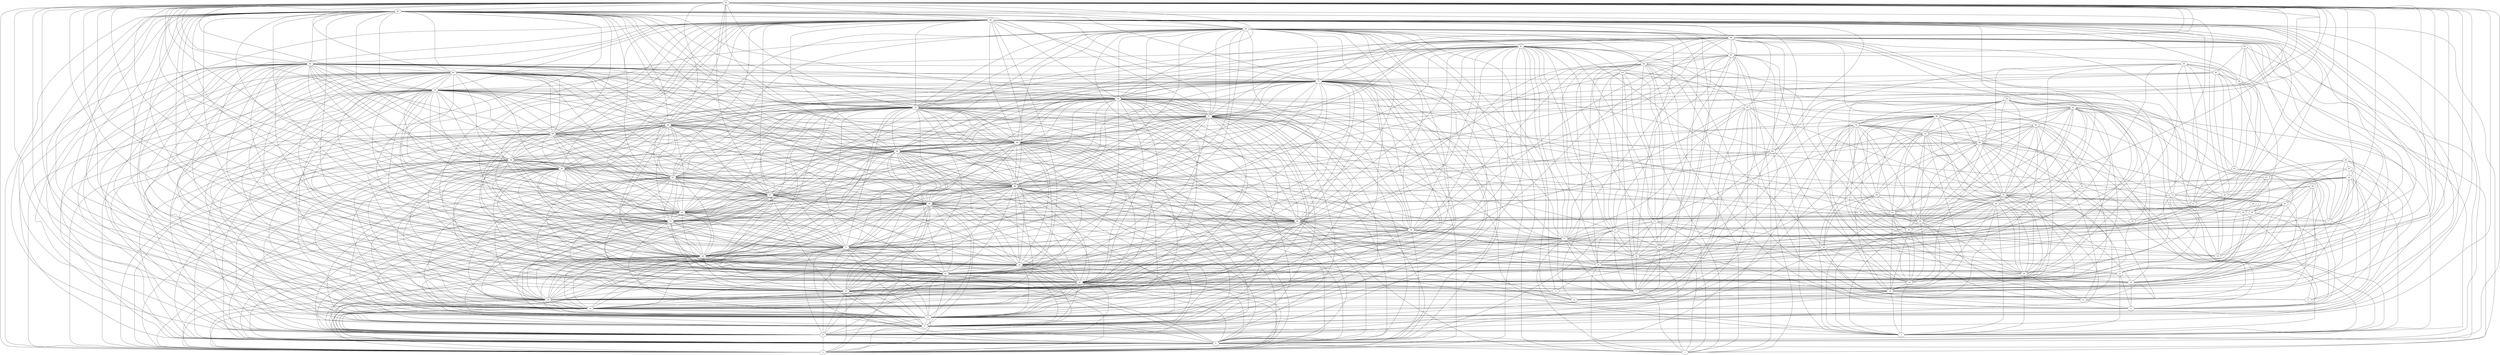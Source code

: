 digraph "sensornet-topology" {
label = "";
rankdir="BT";"0"->"5" [arrowhead = "both"] 
"0"->"6" [arrowhead = "both"] 
"0"->"8" [arrowhead = "both"] 
"0"->"9" [arrowhead = "both"] 
"0"->"10" [arrowhead = "both"] 
"0"->"19" [arrowhead = "both"] 
"0"->"20" [arrowhead = "both"] 
"0"->"21" [arrowhead = "both"] 
"0"->"22" [arrowhead = "both"] 
"0"->"24" [arrowhead = "both"] 
"0"->"26" [arrowhead = "both"] 
"0"->"27" [arrowhead = "both"] 
"0"->"46" [arrowhead = "both"] 
"0"->"47" [arrowhead = "both"] 
"0"->"48" [arrowhead = "both"] 
"0"->"55" [arrowhead = "both"] 
"0"->"56" [arrowhead = "both"] 
"0"->"58" [arrowhead = "both"] 
"0"->"59" [arrowhead = "both"] 
"0"->"60" [arrowhead = "both"] 
"0"->"69" [arrowhead = "both"] 
"0"->"70" [arrowhead = "both"] 
"0"->"71" [arrowhead = "both"] 
"0"->"72" [arrowhead = "both"] 
"0"->"74" [arrowhead = "both"] 
"0"->"76" [arrowhead = "both"] 
"0"->"77" [arrowhead = "both"] 
"0"->"93" [arrowhead = "both"] 
"0"->"96" [arrowhead = "both"] 
"0"->"97" [arrowhead = "both"] 
"0"->"98" [arrowhead = "both"] 
"1"->"5" [arrowhead = "both"] 
"1"->"7" [arrowhead = "both"] 
"1"->"33" [arrowhead = "both"] 
"1"->"34" [arrowhead = "both"] 
"1"->"35" [arrowhead = "both"] 
"1"->"37" [arrowhead = "both"] 
"1"->"57" [arrowhead = "both"] 
"1"->"64" [arrowhead = "both"] 
"1"->"72" [arrowhead = "both"] 
"1"->"83" [arrowhead = "both"] 
"1"->"84" [arrowhead = "both"] 
"1"->"85" [arrowhead = "both"] 
"1"->"87" [arrowhead = "both"] 
"1"->"94" [arrowhead = "both"] 
"2"->"15" [arrowhead = "both"] 
"2"->"21" [arrowhead = "both"] 
"2"->"33" [arrowhead = "both"] 
"2"->"56" [arrowhead = "both"] 
"2"->"62" [arrowhead = "both"] 
"2"->"65" [arrowhead = "both"] 
"2"->"87" [arrowhead = "both"] 
"2"->"95" [arrowhead = "both"] 
"3"->"8" [arrowhead = "both"] 
"3"->"12" [arrowhead = "both"] 
"3"->"16" [arrowhead = "both"] 
"3"->"25" [arrowhead = "both"] 
"3"->"28" [arrowhead = "both"] 
"3"->"30" [arrowhead = "both"] 
"3"->"36" [arrowhead = "both"] 
"3"->"41" [arrowhead = "both"] 
"3"->"42" [arrowhead = "both"] 
"3"->"46" [arrowhead = "both"] 
"3"->"62" [arrowhead = "both"] 
"3"->"66" [arrowhead = "both"] 
"3"->"74" [arrowhead = "both"] 
"3"->"75" [arrowhead = "both"] 
"3"->"78" [arrowhead = "both"] 
"3"->"80" [arrowhead = "both"] 
"3"->"86" [arrowhead = "both"] 
"3"->"91" [arrowhead = "both"] 
"3"->"92" [arrowhead = "both"] 
"4"->"17" [arrowhead = "both"] 
"4"->"20" [arrowhead = "both"] 
"4"->"24" [arrowhead = "both"] 
"4"->"67" [arrowhead = "both"] 
"4"->"84" [arrowhead = "both"] 
"4"->"99" [arrowhead = "both"] 
"5"->"6" [arrowhead = "both"] 
"5"->"8" [arrowhead = "both"] 
"5"->"9" [arrowhead = "both"] 
"5"->"10" [arrowhead = "both"] 
"5"->"19" [arrowhead = "both"] 
"5"->"20" [arrowhead = "both"] 
"5"->"21" [arrowhead = "both"] 
"5"->"22" [arrowhead = "both"] 
"5"->"24" [arrowhead = "both"] 
"5"->"26" [arrowhead = "both"] 
"5"->"27" [arrowhead = "both"] 
"5"->"32" [arrowhead = "both"] 
"5"->"38" [arrowhead = "both"] 
"5"->"40" [arrowhead = "both"] 
"5"->"45" [arrowhead = "both"] 
"5"->"46" [arrowhead = "both"] 
"5"->"47" [arrowhead = "both"] 
"5"->"48" [arrowhead = "both"] 
"5"->"51" [arrowhead = "both"] 
"5"->"56" [arrowhead = "both"] 
"5"->"58" [arrowhead = "both"] 
"5"->"59" [arrowhead = "both"] 
"5"->"60" [arrowhead = "both"] 
"5"->"69" [arrowhead = "both"] 
"5"->"70" [arrowhead = "both"] 
"5"->"71" [arrowhead = "both"] 
"5"->"72" [arrowhead = "both"] 
"5"->"74" [arrowhead = "both"] 
"5"->"76" [arrowhead = "both"] 
"5"->"77" [arrowhead = "both"] 
"5"->"78" [arrowhead = "both"] 
"5"->"79" [arrowhead = "both"] 
"5"->"82" [arrowhead = "both"] 
"5"->"88" [arrowhead = "both"] 
"5"->"90" [arrowhead = "both"] 
"5"->"95" [arrowhead = "both"] 
"5"->"96" [arrowhead = "both"] 
"5"->"97" [arrowhead = "both"] 
"5"->"98" [arrowhead = "both"] 
"6"->"8" [arrowhead = "both"] 
"6"->"9" [arrowhead = "both"] 
"6"->"10" [arrowhead = "both"] 
"6"->"19" [arrowhead = "both"] 
"6"->"20" [arrowhead = "both"] 
"6"->"21" [arrowhead = "both"] 
"6"->"22" [arrowhead = "both"] 
"6"->"24" [arrowhead = "both"] 
"6"->"26" [arrowhead = "both"] 
"6"->"27" [arrowhead = "both"] 
"6"->"29" [arrowhead = "both"] 
"6"->"32" [arrowhead = "both"] 
"6"->"45" [arrowhead = "both"] 
"6"->"46" [arrowhead = "both"] 
"6"->"47" [arrowhead = "both"] 
"6"->"48" [arrowhead = "both"] 
"6"->"53" [arrowhead = "both"] 
"6"->"55" [arrowhead = "both"] 
"6"->"58" [arrowhead = "both"] 
"6"->"59" [arrowhead = "both"] 
"6"->"60" [arrowhead = "both"] 
"6"->"69" [arrowhead = "both"] 
"6"->"70" [arrowhead = "both"] 
"6"->"71" [arrowhead = "both"] 
"6"->"72" [arrowhead = "both"] 
"6"->"74" [arrowhead = "both"] 
"6"->"75" [arrowhead = "both"] 
"6"->"76" [arrowhead = "both"] 
"6"->"77" [arrowhead = "both"] 
"6"->"82" [arrowhead = "both"] 
"6"->"95" [arrowhead = "both"] 
"6"->"96" [arrowhead = "both"] 
"6"->"97" [arrowhead = "both"] 
"6"->"98" [arrowhead = "both"] 
"7"->"12" [arrowhead = "both"] 
"7"->"21" [arrowhead = "both"] 
"7"->"25" [arrowhead = "both"] 
"7"->"27" [arrowhead = "both"] 
"7"->"33" [arrowhead = "both"] 
"7"->"34" [arrowhead = "both"] 
"7"->"35" [arrowhead = "both"] 
"7"->"37" [arrowhead = "both"] 
"7"->"51" [arrowhead = "both"] 
"7"->"62" [arrowhead = "both"] 
"7"->"83" [arrowhead = "both"] 
"7"->"84" [arrowhead = "both"] 
"7"->"85" [arrowhead = "both"] 
"7"->"87" [arrowhead = "both"] 
"8"->"9" [arrowhead = "both"] 
"8"->"10" [arrowhead = "both"] 
"8"->"19" [arrowhead = "both"] 
"8"->"20" [arrowhead = "both"] 
"8"->"21" [arrowhead = "both"] 
"8"->"22" [arrowhead = "both"] 
"8"->"24" [arrowhead = "both"] 
"8"->"26" [arrowhead = "both"] 
"8"->"27" [arrowhead = "both"] 
"8"->"32" [arrowhead = "both"] 
"8"->"42" [arrowhead = "both"] 
"8"->"45" [arrowhead = "both"] 
"8"->"46" [arrowhead = "both"] 
"8"->"47" [arrowhead = "both"] 
"8"->"48" [arrowhead = "both"] 
"8"->"55" [arrowhead = "both"] 
"8"->"56" [arrowhead = "both"] 
"8"->"59" [arrowhead = "both"] 
"8"->"60" [arrowhead = "both"] 
"8"->"69" [arrowhead = "both"] 
"8"->"70" [arrowhead = "both"] 
"8"->"71" [arrowhead = "both"] 
"8"->"72" [arrowhead = "both"] 
"8"->"74" [arrowhead = "both"] 
"8"->"76" [arrowhead = "both"] 
"8"->"77" [arrowhead = "both"] 
"8"->"79" [arrowhead = "both"] 
"8"->"82" [arrowhead = "both"] 
"8"->"95" [arrowhead = "both"] 
"8"->"96" [arrowhead = "both"] 
"8"->"97" [arrowhead = "both"] 
"8"->"98" [arrowhead = "both"] 
"9"->"10" [arrowhead = "both"] 
"9"->"16" [arrowhead = "both"] 
"9"->"19" [arrowhead = "both"] 
"9"->"20" [arrowhead = "both"] 
"9"->"21" [arrowhead = "both"] 
"9"->"22" [arrowhead = "both"] 
"9"->"24" [arrowhead = "both"] 
"9"->"26" [arrowhead = "both"] 
"9"->"27" [arrowhead = "both"] 
"9"->"32" [arrowhead = "both"] 
"9"->"37" [arrowhead = "both"] 
"9"->"38" [arrowhead = "both"] 
"9"->"40" [arrowhead = "both"] 
"9"->"45" [arrowhead = "both"] 
"9"->"46" [arrowhead = "both"] 
"9"->"47" [arrowhead = "both"] 
"9"->"48" [arrowhead = "both"] 
"9"->"55" [arrowhead = "both"] 
"9"->"56" [arrowhead = "both"] 
"9"->"58" [arrowhead = "both"] 
"9"->"60" [arrowhead = "both"] 
"9"->"69" [arrowhead = "both"] 
"9"->"70" [arrowhead = "both"] 
"9"->"71" [arrowhead = "both"] 
"9"->"72" [arrowhead = "both"] 
"9"->"74" [arrowhead = "both"] 
"9"->"76" [arrowhead = "both"] 
"9"->"77" [arrowhead = "both"] 
"9"->"82" [arrowhead = "both"] 
"9"->"87" [arrowhead = "both"] 
"9"->"88" [arrowhead = "both"] 
"9"->"90" [arrowhead = "both"] 
"9"->"95" [arrowhead = "both"] 
"9"->"96" [arrowhead = "both"] 
"9"->"97" [arrowhead = "both"] 
"9"->"98" [arrowhead = "both"] 
"10"->"19" [arrowhead = "both"] 
"10"->"20" [arrowhead = "both"] 
"10"->"21" [arrowhead = "both"] 
"10"->"22" [arrowhead = "both"] 
"10"->"24" [arrowhead = "both"] 
"10"->"26" [arrowhead = "both"] 
"10"->"27" [arrowhead = "both"] 
"10"->"32" [arrowhead = "both"] 
"10"->"38" [arrowhead = "both"] 
"10"->"40" [arrowhead = "both"] 
"10"->"45" [arrowhead = "both"] 
"10"->"46" [arrowhead = "both"] 
"10"->"47" [arrowhead = "both"] 
"10"->"48" [arrowhead = "both"] 
"10"->"51" [arrowhead = "both"] 
"10"->"55" [arrowhead = "both"] 
"10"->"56" [arrowhead = "both"] 
"10"->"58" [arrowhead = "both"] 
"10"->"59" [arrowhead = "both"] 
"10"->"69" [arrowhead = "both"] 
"10"->"70" [arrowhead = "both"] 
"10"->"71" [arrowhead = "both"] 
"10"->"72" [arrowhead = "both"] 
"10"->"74" [arrowhead = "both"] 
"10"->"76" [arrowhead = "both"] 
"10"->"77" [arrowhead = "both"] 
"10"->"82" [arrowhead = "both"] 
"10"->"88" [arrowhead = "both"] 
"10"->"90" [arrowhead = "both"] 
"10"->"95" [arrowhead = "both"] 
"10"->"96" [arrowhead = "both"] 
"10"->"97" [arrowhead = "both"] 
"10"->"98" [arrowhead = "both"] 
"11"->"12" [arrowhead = "both"] 
"11"->"13" [arrowhead = "both"] 
"11"->"23" [arrowhead = "both"] 
"11"->"29" [arrowhead = "both"] 
"11"->"39" [arrowhead = "both"] 
"11"->"49" [arrowhead = "both"] 
"11"->"55" [arrowhead = "both"] 
"11"->"62" [arrowhead = "both"] 
"11"->"73" [arrowhead = "both"] 
"11"->"79" [arrowhead = "both"] 
"11"->"84" [arrowhead = "both"] 
"11"->"89" [arrowhead = "both"] 
"11"->"99" [arrowhead = "both"] 
"12"->"17" [arrowhead = "both"] 
"12"->"24" [arrowhead = "both"] 
"12"->"48" [arrowhead = "both"] 
"12"->"53" [arrowhead = "both"] 
"12"->"56" [arrowhead = "both"] 
"12"->"57" [arrowhead = "both"] 
"12"->"61" [arrowhead = "both"] 
"12"->"67" [arrowhead = "both"] 
"12"->"98" [arrowhead = "both"] 
"13"->"16" [arrowhead = "both"] 
"13"->"28" [arrowhead = "both"] 
"13"->"30" [arrowhead = "both"] 
"13"->"35" [arrowhead = "both"] 
"13"->"36" [arrowhead = "both"] 
"13"->"61" [arrowhead = "both"] 
"13"->"66" [arrowhead = "both"] 
"13"->"80" [arrowhead = "both"] 
"13"->"86" [arrowhead = "both"] 
"14"->"16" [arrowhead = "both"] 
"14"->"32" [arrowhead = "both"] 
"14"->"35" [arrowhead = "both"] 
"14"->"40" [arrowhead = "both"] 
"14"->"48" [arrowhead = "both"] 
"14"->"66" [arrowhead = "both"] 
"14"->"84" [arrowhead = "both"] 
"14"->"85" [arrowhead = "both"] 
"14"->"90" [arrowhead = "both"] 
"14"->"98" [arrowhead = "both"] 
"15"->"39" [arrowhead = "both"] 
"15"->"52" [arrowhead = "both"] 
"15"->"69" [arrowhead = "both"] 
"15"->"91" [arrowhead = "both"] 
"16"->"23" [arrowhead = "both"] 
"16"->"25" [arrowhead = "both"] 
"16"->"30" [arrowhead = "both"] 
"16"->"36" [arrowhead = "both"] 
"16"->"41" [arrowhead = "both"] 
"16"->"44" [arrowhead = "both"] 
"16"->"53" [arrowhead = "both"] 
"16"->"55" [arrowhead = "both"] 
"16"->"59" [arrowhead = "both"] 
"16"->"63" [arrowhead = "both"] 
"16"->"64" [arrowhead = "both"] 
"16"->"75" [arrowhead = "both"] 
"16"->"80" [arrowhead = "both"] 
"16"->"86" [arrowhead = "both"] 
"16"->"89" [arrowhead = "both"] 
"16"->"91" [arrowhead = "both"] 
"17"->"39" [arrowhead = "both"] 
"17"->"43" [arrowhead = "both"] 
"17"->"54" [arrowhead = "both"] 
"17"->"62" [arrowhead = "both"] 
"17"->"89" [arrowhead = "both"] 
"17"->"92" [arrowhead = "both"] 
"17"->"98" [arrowhead = "both"] 
"18"->"31" [arrowhead = "both"] 
"18"->"35" [arrowhead = "both"] 
"18"->"43" [arrowhead = "both"] 
"18"->"44" [arrowhead = "both"] 
"18"->"54" [arrowhead = "both"] 
"18"->"81" [arrowhead = "both"] 
"18"->"84" [arrowhead = "both"] 
"18"->"93" [arrowhead = "both"] 
"18"->"94" [arrowhead = "both"] 
"19"->"20" [arrowhead = "both"] 
"19"->"21" [arrowhead = "both"] 
"19"->"22" [arrowhead = "both"] 
"19"->"24" [arrowhead = "both"] 
"19"->"26" [arrowhead = "both"] 
"19"->"27" [arrowhead = "both"] 
"19"->"32" [arrowhead = "both"] 
"19"->"45" [arrowhead = "both"] 
"19"->"46" [arrowhead = "both"] 
"19"->"47" [arrowhead = "both"] 
"19"->"48" [arrowhead = "both"] 
"19"->"55" [arrowhead = "both"] 
"19"->"56" [arrowhead = "both"] 
"19"->"58" [arrowhead = "both"] 
"19"->"59" [arrowhead = "both"] 
"19"->"60" [arrowhead = "both"] 
"19"->"70" [arrowhead = "both"] 
"19"->"71" [arrowhead = "both"] 
"19"->"72" [arrowhead = "both"] 
"19"->"74" [arrowhead = "both"] 
"19"->"76" [arrowhead = "both"] 
"19"->"77" [arrowhead = "both"] 
"19"->"79" [arrowhead = "both"] 
"19"->"82" [arrowhead = "both"] 
"19"->"95" [arrowhead = "both"] 
"19"->"96" [arrowhead = "both"] 
"19"->"97" [arrowhead = "both"] 
"19"->"98" [arrowhead = "both"] 
"20"->"21" [arrowhead = "both"] 
"20"->"22" [arrowhead = "both"] 
"20"->"24" [arrowhead = "both"] 
"20"->"26" [arrowhead = "both"] 
"20"->"27" [arrowhead = "both"] 
"20"->"32" [arrowhead = "both"] 
"20"->"40" [arrowhead = "both"] 
"20"->"45" [arrowhead = "both"] 
"20"->"46" [arrowhead = "both"] 
"20"->"47" [arrowhead = "both"] 
"20"->"48" [arrowhead = "both"] 
"20"->"54" [arrowhead = "both"] 
"20"->"55" [arrowhead = "both"] 
"20"->"56" [arrowhead = "both"] 
"20"->"58" [arrowhead = "both"] 
"20"->"59" [arrowhead = "both"] 
"20"->"60" [arrowhead = "both"] 
"20"->"69" [arrowhead = "both"] 
"20"->"71" [arrowhead = "both"] 
"20"->"72" [arrowhead = "both"] 
"20"->"74" [arrowhead = "both"] 
"20"->"76" [arrowhead = "both"] 
"20"->"77" [arrowhead = "both"] 
"20"->"82" [arrowhead = "both"] 
"20"->"90" [arrowhead = "both"] 
"20"->"95" [arrowhead = "both"] 
"20"->"96" [arrowhead = "both"] 
"20"->"97" [arrowhead = "both"] 
"20"->"98" [arrowhead = "both"] 
"21"->"22" [arrowhead = "both"] 
"21"->"24" [arrowhead = "both"] 
"21"->"26" [arrowhead = "both"] 
"21"->"27" [arrowhead = "both"] 
"21"->"31" [arrowhead = "both"] 
"21"->"32" [arrowhead = "both"] 
"21"->"37" [arrowhead = "both"] 
"21"->"38" [arrowhead = "both"] 
"21"->"40" [arrowhead = "both"] 
"21"->"45" [arrowhead = "both"] 
"21"->"46" [arrowhead = "both"] 
"21"->"47" [arrowhead = "both"] 
"21"->"48" [arrowhead = "both"] 
"21"->"55" [arrowhead = "both"] 
"21"->"56" [arrowhead = "both"] 
"21"->"58" [arrowhead = "both"] 
"21"->"59" [arrowhead = "both"] 
"21"->"60" [arrowhead = "both"] 
"21"->"61" [arrowhead = "both"] 
"21"->"69" [arrowhead = "both"] 
"21"->"70" [arrowhead = "both"] 
"21"->"72" [arrowhead = "both"] 
"21"->"74" [arrowhead = "both"] 
"21"->"76" [arrowhead = "both"] 
"21"->"77" [arrowhead = "both"] 
"21"->"78" [arrowhead = "both"] 
"21"->"82" [arrowhead = "both"] 
"21"->"87" [arrowhead = "both"] 
"21"->"88" [arrowhead = "both"] 
"21"->"90" [arrowhead = "both"] 
"21"->"95" [arrowhead = "both"] 
"21"->"96" [arrowhead = "both"] 
"21"->"97" [arrowhead = "both"] 
"21"->"98" [arrowhead = "both"] 
"22"->"24" [arrowhead = "both"] 
"22"->"26" [arrowhead = "both"] 
"22"->"27" [arrowhead = "both"] 
"22"->"32" [arrowhead = "both"] 
"22"->"37" [arrowhead = "both"] 
"22"->"38" [arrowhead = "both"] 
"22"->"40" [arrowhead = "both"] 
"22"->"45" [arrowhead = "both"] 
"22"->"46" [arrowhead = "both"] 
"22"->"47" [arrowhead = "both"] 
"22"->"48" [arrowhead = "both"] 
"22"->"55" [arrowhead = "both"] 
"22"->"56" [arrowhead = "both"] 
"22"->"58" [arrowhead = "both"] 
"22"->"59" [arrowhead = "both"] 
"22"->"60" [arrowhead = "both"] 
"22"->"63" [arrowhead = "both"] 
"22"->"69" [arrowhead = "both"] 
"22"->"70" [arrowhead = "both"] 
"22"->"71" [arrowhead = "both"] 
"22"->"74" [arrowhead = "both"] 
"22"->"76" [arrowhead = "both"] 
"22"->"77" [arrowhead = "both"] 
"22"->"80" [arrowhead = "both"] 
"22"->"81" [arrowhead = "both"] 
"22"->"82" [arrowhead = "both"] 
"22"->"87" [arrowhead = "both"] 
"22"->"88" [arrowhead = "both"] 
"22"->"90" [arrowhead = "both"] 
"22"->"95" [arrowhead = "both"] 
"22"->"96" [arrowhead = "both"] 
"22"->"97" [arrowhead = "both"] 
"22"->"98" [arrowhead = "both"] 
"23"->"28" [arrowhead = "both"] 
"23"->"33" [arrowhead = "both"] 
"23"->"39" [arrowhead = "both"] 
"23"->"40" [arrowhead = "both"] 
"23"->"42" [arrowhead = "both"] 
"23"->"49" [arrowhead = "both"] 
"23"->"61" [arrowhead = "both"] 
"23"->"78" [arrowhead = "both"] 
"23"->"89" [arrowhead = "both"] 
"23"->"92" [arrowhead = "both"] 
"23"->"97" [arrowhead = "both"] 
"23"->"99" [arrowhead = "both"] 
"24"->"26" [arrowhead = "both"] 
"24"->"27" [arrowhead = "both"] 
"24"->"32" [arrowhead = "both"] 
"24"->"37" [arrowhead = "both"] 
"24"->"38" [arrowhead = "both"] 
"24"->"40" [arrowhead = "both"] 
"24"->"45" [arrowhead = "both"] 
"24"->"46" [arrowhead = "both"] 
"24"->"47" [arrowhead = "both"] 
"24"->"48" [arrowhead = "both"] 
"24"->"55" [arrowhead = "both"] 
"24"->"56" [arrowhead = "both"] 
"24"->"58" [arrowhead = "both"] 
"24"->"59" [arrowhead = "both"] 
"24"->"60" [arrowhead = "both"] 
"24"->"69" [arrowhead = "both"] 
"24"->"70" [arrowhead = "both"] 
"24"->"71" [arrowhead = "both"] 
"24"->"72" [arrowhead = "both"] 
"24"->"76" [arrowhead = "both"] 
"24"->"77" [arrowhead = "both"] 
"24"->"82" [arrowhead = "both"] 
"24"->"87" [arrowhead = "both"] 
"24"->"88" [arrowhead = "both"] 
"24"->"90" [arrowhead = "both"] 
"24"->"94" [arrowhead = "both"] 
"24"->"95" [arrowhead = "both"] 
"24"->"96" [arrowhead = "both"] 
"24"->"97" [arrowhead = "both"] 
"24"->"98" [arrowhead = "both"] 
"25"->"28" [arrowhead = "both"] 
"25"->"29" [arrowhead = "both"] 
"25"->"30" [arrowhead = "both"] 
"25"->"36" [arrowhead = "both"] 
"25"->"41" [arrowhead = "both"] 
"25"->"42" [arrowhead = "both"] 
"25"->"53" [arrowhead = "both"] 
"25"->"57" [arrowhead = "both"] 
"25"->"66" [arrowhead = "both"] 
"25"->"76" [arrowhead = "both"] 
"25"->"78" [arrowhead = "both"] 
"25"->"79" [arrowhead = "both"] 
"25"->"80" [arrowhead = "both"] 
"25"->"86" [arrowhead = "both"] 
"25"->"91" [arrowhead = "both"] 
"25"->"92" [arrowhead = "both"] 
"26"->"27" [arrowhead = "both"] 
"26"->"32" [arrowhead = "both"] 
"26"->"40" [arrowhead = "both"] 
"26"->"42" [arrowhead = "both"] 
"26"->"44" [arrowhead = "both"] 
"26"->"45" [arrowhead = "both"] 
"26"->"46" [arrowhead = "both"] 
"26"->"47" [arrowhead = "both"] 
"26"->"48" [arrowhead = "both"] 
"26"->"55" [arrowhead = "both"] 
"26"->"56" [arrowhead = "both"] 
"26"->"58" [arrowhead = "both"] 
"26"->"59" [arrowhead = "both"] 
"26"->"60" [arrowhead = "both"] 
"26"->"69" [arrowhead = "both"] 
"26"->"70" [arrowhead = "both"] 
"26"->"71" [arrowhead = "both"] 
"26"->"72" [arrowhead = "both"] 
"26"->"74" [arrowhead = "both"] 
"26"->"77" [arrowhead = "both"] 
"26"->"82" [arrowhead = "both"] 
"26"->"90" [arrowhead = "both"] 
"26"->"95" [arrowhead = "both"] 
"26"->"96" [arrowhead = "both"] 
"26"->"97" [arrowhead = "both"] 
"26"->"98" [arrowhead = "both"] 
"27"->"31" [arrowhead = "both"] 
"27"->"32" [arrowhead = "both"] 
"27"->"37" [arrowhead = "both"] 
"27"->"38" [arrowhead = "both"] 
"27"->"40" [arrowhead = "both"] 
"27"->"45" [arrowhead = "both"] 
"27"->"46" [arrowhead = "both"] 
"27"->"47" [arrowhead = "both"] 
"27"->"48" [arrowhead = "both"] 
"27"->"55" [arrowhead = "both"] 
"27"->"56" [arrowhead = "both"] 
"27"->"58" [arrowhead = "both"] 
"27"->"59" [arrowhead = "both"] 
"27"->"60" [arrowhead = "both"] 
"27"->"69" [arrowhead = "both"] 
"27"->"70" [arrowhead = "both"] 
"27"->"71" [arrowhead = "both"] 
"27"->"72" [arrowhead = "both"] 
"27"->"74" [arrowhead = "both"] 
"27"->"76" [arrowhead = "both"] 
"27"->"82" [arrowhead = "both"] 
"27"->"87" [arrowhead = "both"] 
"27"->"88" [arrowhead = "both"] 
"27"->"90" [arrowhead = "both"] 
"27"->"94" [arrowhead = "both"] 
"27"->"95" [arrowhead = "both"] 
"27"->"96" [arrowhead = "both"] 
"27"->"97" [arrowhead = "both"] 
"27"->"98" [arrowhead = "both"] 
"28"->"33" [arrowhead = "both"] 
"28"->"36" [arrowhead = "both"] 
"28"->"41" [arrowhead = "both"] 
"28"->"42" [arrowhead = "both"] 
"28"->"53" [arrowhead = "both"] 
"28"->"63" [arrowhead = "both"] 
"28"->"73" [arrowhead = "both"] 
"28"->"75" [arrowhead = "both"] 
"28"->"85" [arrowhead = "both"] 
"28"->"86" [arrowhead = "both"] 
"28"->"91" [arrowhead = "both"] 
"28"->"92" [arrowhead = "both"] 
"28"->"94" [arrowhead = "both"] 
"29"->"37" [arrowhead = "both"] 
"29"->"38" [arrowhead = "both"] 
"29"->"61" [arrowhead = "both"] 
"29"->"63" [arrowhead = "both"] 
"29"->"75" [arrowhead = "both"] 
"29"->"87" [arrowhead = "both"] 
"29"->"88" [arrowhead = "both"] 
"30"->"36" [arrowhead = "both"] 
"30"->"41" [arrowhead = "both"] 
"30"->"53" [arrowhead = "both"] 
"30"->"63" [arrowhead = "both"] 
"30"->"66" [arrowhead = "both"] 
"30"->"75" [arrowhead = "both"] 
"30"->"82" [arrowhead = "both"] 
"30"->"86" [arrowhead = "both"] 
"30"->"91" [arrowhead = "both"] 
"30"->"96" [arrowhead = "both"] 
"31"->"43" [arrowhead = "both"] 
"31"->"44" [arrowhead = "both"] 
"31"->"53" [arrowhead = "both"] 
"31"->"68" [arrowhead = "both"] 
"31"->"71" [arrowhead = "both"] 
"31"->"77" [arrowhead = "both"] 
"31"->"93" [arrowhead = "both"] 
"31"->"94" [arrowhead = "both"] 
"32"->"41" [arrowhead = "both"] 
"32"->"45" [arrowhead = "both"] 
"32"->"46" [arrowhead = "both"] 
"32"->"47" [arrowhead = "both"] 
"32"->"48" [arrowhead = "both"] 
"32"->"55" [arrowhead = "both"] 
"32"->"56" [arrowhead = "both"] 
"32"->"58" [arrowhead = "both"] 
"32"->"59" [arrowhead = "both"] 
"32"->"60" [arrowhead = "both"] 
"32"->"64" [arrowhead = "both"] 
"32"->"69" [arrowhead = "both"] 
"32"->"70" [arrowhead = "both"] 
"32"->"71" [arrowhead = "both"] 
"32"->"72" [arrowhead = "both"] 
"32"->"74" [arrowhead = "both"] 
"32"->"76" [arrowhead = "both"] 
"32"->"77" [arrowhead = "both"] 
"32"->"95" [arrowhead = "both"] 
"32"->"96" [arrowhead = "both"] 
"32"->"97" [arrowhead = "both"] 
"32"->"98" [arrowhead = "both"] 
"33"->"34" [arrowhead = "both"] 
"33"->"37" [arrowhead = "both"] 
"33"->"40" [arrowhead = "both"] 
"33"->"48" [arrowhead = "both"] 
"33"->"51" [arrowhead = "both"] 
"33"->"52" [arrowhead = "both"] 
"33"->"57" [arrowhead = "both"] 
"33"->"73" [arrowhead = "both"] 
"33"->"84" [arrowhead = "both"] 
"33"->"87" [arrowhead = "both"] 
"34"->"35" [arrowhead = "both"] 
"34"->"37" [arrowhead = "both"] 
"34"->"38" [arrowhead = "both"] 
"34"->"40" [arrowhead = "both"] 
"34"->"51" [arrowhead = "both"] 
"34"->"57" [arrowhead = "both"] 
"34"->"65" [arrowhead = "both"] 
"34"->"78" [arrowhead = "both"] 
"34"->"83" [arrowhead = "both"] 
"34"->"85" [arrowhead = "both"] 
"34"->"87" [arrowhead = "both"] 
"34"->"88" [arrowhead = "both"] 
"34"->"90" [arrowhead = "both"] 
"35"->"37" [arrowhead = "both"] 
"35"->"38" [arrowhead = "both"] 
"35"->"40" [arrowhead = "both"] 
"35"->"51" [arrowhead = "both"] 
"35"->"57" [arrowhead = "both"] 
"35"->"64" [arrowhead = "both"] 
"35"->"68" [arrowhead = "both"] 
"35"->"84" [arrowhead = "both"] 
"35"->"87" [arrowhead = "both"] 
"35"->"88" [arrowhead = "both"] 
"35"->"90" [arrowhead = "both"] 
"36"->"41" [arrowhead = "both"] 
"36"->"42" [arrowhead = "both"] 
"36"->"45" [arrowhead = "both"] 
"36"->"53" [arrowhead = "both"] 
"36"->"63" [arrowhead = "both"] 
"36"->"66" [arrowhead = "both"] 
"36"->"74" [arrowhead = "both"] 
"36"->"75" [arrowhead = "both"] 
"36"->"78" [arrowhead = "both"] 
"36"->"80" [arrowhead = "both"] 
"36"->"88" [arrowhead = "both"] 
"36"->"91" [arrowhead = "both"] 
"36"->"92" [arrowhead = "both"] 
"36"->"96" [arrowhead = "both"] 
"37"->"38" [arrowhead = "both"] 
"37"->"40" [arrowhead = "both"] 
"37"->"51" [arrowhead = "both"] 
"37"->"53" [arrowhead = "both"] 
"37"->"57" [arrowhead = "both"] 
"37"->"59" [arrowhead = "both"] 
"37"->"71" [arrowhead = "both"] 
"37"->"72" [arrowhead = "both"] 
"37"->"74" [arrowhead = "both"] 
"37"->"77" [arrowhead = "both"] 
"37"->"79" [arrowhead = "both"] 
"37"->"83" [arrowhead = "both"] 
"37"->"84" [arrowhead = "both"] 
"37"->"85" [arrowhead = "both"] 
"37"->"88" [arrowhead = "both"] 
"37"->"90" [arrowhead = "both"] 
"37"->"91" [arrowhead = "both"] 
"38"->"40" [arrowhead = "both"] 
"38"->"46" [arrowhead = "both"] 
"38"->"55" [arrowhead = "both"] 
"38"->"59" [arrowhead = "both"] 
"38"->"60" [arrowhead = "both"] 
"38"->"65" [arrowhead = "both"] 
"38"->"71" [arrowhead = "both"] 
"38"->"72" [arrowhead = "both"] 
"38"->"74" [arrowhead = "both"] 
"38"->"77" [arrowhead = "both"] 
"38"->"79" [arrowhead = "both"] 
"38"->"84" [arrowhead = "both"] 
"38"->"85" [arrowhead = "both"] 
"38"->"87" [arrowhead = "both"] 
"38"->"90" [arrowhead = "both"] 
"38"->"96" [arrowhead = "both"] 
"39"->"61" [arrowhead = "both"] 
"39"->"65" [arrowhead = "both"] 
"39"->"67" [arrowhead = "both"] 
"39"->"70" [arrowhead = "both"] 
"39"->"73" [arrowhead = "both"] 
"39"->"97" [arrowhead = "both"] 
"40"->"45" [arrowhead = "both"] 
"40"->"46" [arrowhead = "both"] 
"40"->"47" [arrowhead = "both"] 
"40"->"48" [arrowhead = "both"] 
"40"->"55" [arrowhead = "both"] 
"40"->"59" [arrowhead = "both"] 
"40"->"60" [arrowhead = "both"] 
"40"->"62" [arrowhead = "both"] 
"40"->"64" [arrowhead = "both"] 
"40"->"70" [arrowhead = "both"] 
"40"->"71" [arrowhead = "both"] 
"40"->"72" [arrowhead = "both"] 
"40"->"74" [arrowhead = "both"] 
"40"->"76" [arrowhead = "both"] 
"40"->"77" [arrowhead = "both"] 
"40"->"84" [arrowhead = "both"] 
"40"->"85" [arrowhead = "both"] 
"40"->"87" [arrowhead = "both"] 
"40"->"88" [arrowhead = "both"] 
"40"->"96" [arrowhead = "both"] 
"40"->"97" [arrowhead = "both"] 
"40"->"98" [arrowhead = "both"] 
"41"->"42" [arrowhead = "both"] 
"41"->"53" [arrowhead = "both"] 
"41"->"66" [arrowhead = "both"] 
"41"->"72" [arrowhead = "both"] 
"41"->"75" [arrowhead = "both"] 
"41"->"78" [arrowhead = "both"] 
"41"->"80" [arrowhead = "both"] 
"41"->"86" [arrowhead = "both"] 
"41"->"92" [arrowhead = "both"] 
"42"->"53" [arrowhead = "both"] 
"42"->"73" [arrowhead = "both"] 
"42"->"75" [arrowhead = "both"] 
"42"->"78" [arrowhead = "both"] 
"42"->"86" [arrowhead = "both"] 
"42"->"91" [arrowhead = "both"] 
"43"->"68" [arrowhead = "both"] 
"43"->"74" [arrowhead = "both"] 
"43"->"81" [arrowhead = "both"] 
"44"->"66" [arrowhead = "both"] 
"44"->"68" [arrowhead = "both"] 
"44"->"81" [arrowhead = "both"] 
"44"->"97" [arrowhead = "both"] 
"44"->"99" [arrowhead = "both"] 
"45"->"46" [arrowhead = "both"] 
"45"->"47" [arrowhead = "both"] 
"45"->"48" [arrowhead = "both"] 
"45"->"55" [arrowhead = "both"] 
"45"->"56" [arrowhead = "both"] 
"45"->"58" [arrowhead = "both"] 
"45"->"59" [arrowhead = "both"] 
"45"->"60" [arrowhead = "both"] 
"45"->"63" [arrowhead = "both"] 
"45"->"69" [arrowhead = "both"] 
"45"->"70" [arrowhead = "both"] 
"45"->"71" [arrowhead = "both"] 
"45"->"72" [arrowhead = "both"] 
"45"->"74" [arrowhead = "both"] 
"45"->"76" [arrowhead = "both"] 
"45"->"77" [arrowhead = "both"] 
"45"->"82" [arrowhead = "both"] 
"45"->"86" [arrowhead = "both"] 
"45"->"96" [arrowhead = "both"] 
"45"->"97" [arrowhead = "both"] 
"45"->"98" [arrowhead = "both"] 
"46"->"47" [arrowhead = "both"] 
"46"->"48" [arrowhead = "both"] 
"46"->"53" [arrowhead = "both"] 
"46"->"55" [arrowhead = "both"] 
"46"->"56" [arrowhead = "both"] 
"46"->"58" [arrowhead = "both"] 
"46"->"59" [arrowhead = "both"] 
"46"->"60" [arrowhead = "both"] 
"46"->"69" [arrowhead = "both"] 
"46"->"70" [arrowhead = "both"] 
"46"->"71" [arrowhead = "both"] 
"46"->"72" [arrowhead = "both"] 
"46"->"74" [arrowhead = "both"] 
"46"->"76" [arrowhead = "both"] 
"46"->"77" [arrowhead = "both"] 
"46"->"82" [arrowhead = "both"] 
"46"->"88" [arrowhead = "both"] 
"46"->"90" [arrowhead = "both"] 
"46"->"95" [arrowhead = "both"] 
"46"->"97" [arrowhead = "both"] 
"46"->"98" [arrowhead = "both"] 
"47"->"48" [arrowhead = "both"] 
"47"->"52" [arrowhead = "both"] 
"47"->"55" [arrowhead = "both"] 
"47"->"56" [arrowhead = "both"] 
"47"->"58" [arrowhead = "both"] 
"47"->"59" [arrowhead = "both"] 
"47"->"60" [arrowhead = "both"] 
"47"->"69" [arrowhead = "both"] 
"47"->"70" [arrowhead = "both"] 
"47"->"71" [arrowhead = "both"] 
"47"->"72" [arrowhead = "both"] 
"47"->"74" [arrowhead = "both"] 
"47"->"76" [arrowhead = "both"] 
"47"->"77" [arrowhead = "both"] 
"47"->"82" [arrowhead = "both"] 
"47"->"90" [arrowhead = "both"] 
"47"->"95" [arrowhead = "both"] 
"47"->"96" [arrowhead = "both"] 
"47"->"98" [arrowhead = "both"] 
"48"->"55" [arrowhead = "both"] 
"48"->"56" [arrowhead = "both"] 
"48"->"58" [arrowhead = "both"] 
"48"->"59" [arrowhead = "both"] 
"48"->"60" [arrowhead = "both"] 
"48"->"62" [arrowhead = "both"] 
"48"->"64" [arrowhead = "both"] 
"48"->"66" [arrowhead = "both"] 
"48"->"69" [arrowhead = "both"] 
"48"->"70" [arrowhead = "both"] 
"48"->"71" [arrowhead = "both"] 
"48"->"72" [arrowhead = "both"] 
"48"->"74" [arrowhead = "both"] 
"48"->"76" [arrowhead = "both"] 
"48"->"77" [arrowhead = "both"] 
"48"->"82" [arrowhead = "both"] 
"48"->"83" [arrowhead = "both"] 
"48"->"90" [arrowhead = "both"] 
"48"->"95" [arrowhead = "both"] 
"48"->"96" [arrowhead = "both"] 
"48"->"97" [arrowhead = "both"] 
"49"->"50" [arrowhead = "both"] 
"49"->"61" [arrowhead = "both"] 
"49"->"63" [arrowhead = "both"] 
"49"->"73" [arrowhead = "both"] 
"51"->"55" [arrowhead = "both"] 
"51"->"57" [arrowhead = "both"] 
"51"->"61" [arrowhead = "both"] 
"51"->"83" [arrowhead = "both"] 
"51"->"84" [arrowhead = "both"] 
"51"->"85" [arrowhead = "both"] 
"51"->"87" [arrowhead = "both"] 
"52"->"65" [arrowhead = "both"] 
"52"->"66" [arrowhead = "both"] 
"52"->"83" [arrowhead = "both"] 
"53"->"62" [arrowhead = "both"] 
"53"->"66" [arrowhead = "both"] 
"53"->"75" [arrowhead = "both"] 
"53"->"78" [arrowhead = "both"] 
"53"->"79" [arrowhead = "both"] 
"53"->"80" [arrowhead = "both"] 
"53"->"86" [arrowhead = "both"] 
"53"->"91" [arrowhead = "both"] 
"53"->"92" [arrowhead = "both"] 
"53"->"96" [arrowhead = "both"] 
"54"->"67" [arrowhead = "both"] 
"54"->"70" [arrowhead = "both"] 
"55"->"56" [arrowhead = "both"] 
"55"->"58" [arrowhead = "both"] 
"55"->"59" [arrowhead = "both"] 
"55"->"60" [arrowhead = "both"] 
"55"->"69" [arrowhead = "both"] 
"55"->"70" [arrowhead = "both"] 
"55"->"71" [arrowhead = "both"] 
"55"->"72" [arrowhead = "both"] 
"55"->"74" [arrowhead = "both"] 
"55"->"76" [arrowhead = "both"] 
"55"->"77" [arrowhead = "both"] 
"55"->"82" [arrowhead = "both"] 
"55"->"88" [arrowhead = "both"] 
"55"->"90" [arrowhead = "both"] 
"55"->"95" [arrowhead = "both"] 
"55"->"96" [arrowhead = "both"] 
"55"->"97" [arrowhead = "both"] 
"55"->"98" [arrowhead = "both"] 
"56"->"58" [arrowhead = "both"] 
"56"->"59" [arrowhead = "both"] 
"56"->"60" [arrowhead = "both"] 
"56"->"69" [arrowhead = "both"] 
"56"->"70" [arrowhead = "both"] 
"56"->"71" [arrowhead = "both"] 
"56"->"72" [arrowhead = "both"] 
"56"->"74" [arrowhead = "both"] 
"56"->"76" [arrowhead = "both"] 
"56"->"77" [arrowhead = "both"] 
"56"->"78" [arrowhead = "both"] 
"56"->"82" [arrowhead = "both"] 
"56"->"95" [arrowhead = "both"] 
"56"->"96" [arrowhead = "both"] 
"56"->"97" [arrowhead = "both"] 
"56"->"98" [arrowhead = "both"] 
"57"->"62" [arrowhead = "both"] 
"57"->"75" [arrowhead = "both"] 
"57"->"83" [arrowhead = "both"] 
"57"->"84" [arrowhead = "both"] 
"57"->"85" [arrowhead = "both"] 
"57"->"87" [arrowhead = "both"] 
"58"->"59" [arrowhead = "both"] 
"58"->"60" [arrowhead = "both"] 
"58"->"69" [arrowhead = "both"] 
"58"->"70" [arrowhead = "both"] 
"58"->"71" [arrowhead = "both"] 
"58"->"72" [arrowhead = "both"] 
"58"->"74" [arrowhead = "both"] 
"58"->"76" [arrowhead = "both"] 
"58"->"77" [arrowhead = "both"] 
"58"->"82" [arrowhead = "both"] 
"58"->"95" [arrowhead = "both"] 
"58"->"96" [arrowhead = "both"] 
"58"->"97" [arrowhead = "both"] 
"58"->"98" [arrowhead = "both"] 
"59"->"60" [arrowhead = "both"] 
"59"->"66" [arrowhead = "both"] 
"59"->"69" [arrowhead = "both"] 
"59"->"70" [arrowhead = "both"] 
"59"->"71" [arrowhead = "both"] 
"59"->"72" [arrowhead = "both"] 
"59"->"74" [arrowhead = "both"] 
"59"->"76" [arrowhead = "both"] 
"59"->"77" [arrowhead = "both"] 
"59"->"81" [arrowhead = "both"] 
"59"->"82" [arrowhead = "both"] 
"59"->"87" [arrowhead = "both"] 
"59"->"88" [arrowhead = "both"] 
"59"->"90" [arrowhead = "both"] 
"59"->"95" [arrowhead = "both"] 
"59"->"96" [arrowhead = "both"] 
"59"->"97" [arrowhead = "both"] 
"59"->"98" [arrowhead = "both"] 
"60"->"69" [arrowhead = "both"] 
"60"->"70" [arrowhead = "both"] 
"60"->"71" [arrowhead = "both"] 
"60"->"72" [arrowhead = "both"] 
"60"->"74" [arrowhead = "both"] 
"60"->"76" [arrowhead = "both"] 
"60"->"77" [arrowhead = "both"] 
"60"->"82" [arrowhead = "both"] 
"60"->"88" [arrowhead = "both"] 
"60"->"90" [arrowhead = "both"] 
"60"->"95" [arrowhead = "both"] 
"60"->"96" [arrowhead = "both"] 
"60"->"97" [arrowhead = "both"] 
"60"->"98" [arrowhead = "both"] 
"61"->"62" [arrowhead = "both"] 
"61"->"63" [arrowhead = "both"] 
"61"->"73" [arrowhead = "both"] 
"61"->"79" [arrowhead = "both"] 
"61"->"89" [arrowhead = "both"] 
"61"->"99" [arrowhead = "both"] 
"62"->"67" [arrowhead = "both"] 
"62"->"98" [arrowhead = "both"] 
"63"->"66" [arrowhead = "both"] 
"63"->"78" [arrowhead = "both"] 
"63"->"80" [arrowhead = "both"] 
"63"->"86" [arrowhead = "both"] 
"64"->"66" [arrowhead = "both"] 
"64"->"82" [arrowhead = "both"] 
"64"->"85" [arrowhead = "both"] 
"64"->"90" [arrowhead = "both"] 
"64"->"94" [arrowhead = "both"] 
"64"->"98" [arrowhead = "both"] 
"65"->"89" [arrowhead = "both"] 
"65"->"91" [arrowhead = "both"] 
"66"->"75" [arrowhead = "both"] 
"66"->"78" [arrowhead = "both"] 
"66"->"80" [arrowhead = "both"] 
"66"->"86" [arrowhead = "both"] 
"66"->"91" [arrowhead = "both"] 
"66"->"94" [arrowhead = "both"] 
"67"->"89" [arrowhead = "both"] 
"68"->"81" [arrowhead = "both"] 
"68"->"85" [arrowhead = "both"] 
"68"->"93" [arrowhead = "both"] 
"68"->"94" [arrowhead = "both"] 
"68"->"96" [arrowhead = "both"] 
"69"->"70" [arrowhead = "both"] 
"69"->"71" [arrowhead = "both"] 
"69"->"72" [arrowhead = "both"] 
"69"->"74" [arrowhead = "both"] 
"69"->"76" [arrowhead = "both"] 
"69"->"77" [arrowhead = "both"] 
"69"->"82" [arrowhead = "both"] 
"69"->"95" [arrowhead = "both"] 
"69"->"96" [arrowhead = "both"] 
"69"->"97" [arrowhead = "both"] 
"69"->"98" [arrowhead = "both"] 
"70"->"71" [arrowhead = "both"] 
"70"->"72" [arrowhead = "both"] 
"70"->"74" [arrowhead = "both"] 
"70"->"76" [arrowhead = "both"] 
"70"->"77" [arrowhead = "both"] 
"70"->"82" [arrowhead = "both"] 
"70"->"90" [arrowhead = "both"] 
"70"->"95" [arrowhead = "both"] 
"70"->"96" [arrowhead = "both"] 
"70"->"97" [arrowhead = "both"] 
"70"->"98" [arrowhead = "both"] 
"71"->"72" [arrowhead = "both"] 
"71"->"74" [arrowhead = "both"] 
"71"->"76" [arrowhead = "both"] 
"71"->"77" [arrowhead = "both"] 
"71"->"79" [arrowhead = "both"] 
"71"->"81" [arrowhead = "both"] 
"71"->"82" [arrowhead = "both"] 
"71"->"87" [arrowhead = "both"] 
"71"->"88" [arrowhead = "both"] 
"71"->"90" [arrowhead = "both"] 
"71"->"95" [arrowhead = "both"] 
"71"->"96" [arrowhead = "both"] 
"71"->"97" [arrowhead = "both"] 
"71"->"98" [arrowhead = "both"] 
"72"->"74" [arrowhead = "both"] 
"72"->"76" [arrowhead = "both"] 
"72"->"77" [arrowhead = "both"] 
"72"->"82" [arrowhead = "both"] 
"72"->"87" [arrowhead = "both"] 
"72"->"88" [arrowhead = "both"] 
"72"->"90" [arrowhead = "both"] 
"72"->"95" [arrowhead = "both"] 
"72"->"96" [arrowhead = "both"] 
"72"->"97" [arrowhead = "both"] 
"72"->"98" [arrowhead = "both"] 
"73"->"78" [arrowhead = "both"] 
"73"->"83" [arrowhead = "both"] 
"73"->"89" [arrowhead = "both"] 
"73"->"92" [arrowhead = "both"] 
"73"->"99" [arrowhead = "both"] 
"74"->"76" [arrowhead = "both"] 
"74"->"77" [arrowhead = "both"] 
"74"->"82" [arrowhead = "both"] 
"74"->"87" [arrowhead = "both"] 
"74"->"88" [arrowhead = "both"] 
"74"->"90" [arrowhead = "both"] 
"74"->"95" [arrowhead = "both"] 
"74"->"96" [arrowhead = "both"] 
"74"->"97" [arrowhead = "both"] 
"74"->"98" [arrowhead = "both"] 
"75"->"78" [arrowhead = "both"] 
"75"->"79" [arrowhead = "both"] 
"75"->"80" [arrowhead = "both"] 
"75"->"86" [arrowhead = "both"] 
"75"->"91" [arrowhead = "both"] 
"75"->"92" [arrowhead = "both"] 
"76"->"77" [arrowhead = "both"] 
"76"->"82" [arrowhead = "both"] 
"76"->"90" [arrowhead = "both"] 
"76"->"95" [arrowhead = "both"] 
"76"->"96" [arrowhead = "both"] 
"76"->"97" [arrowhead = "both"] 
"76"->"98" [arrowhead = "both"] 
"77"->"81" [arrowhead = "both"] 
"77"->"82" [arrowhead = "both"] 
"77"->"83" [arrowhead = "both"] 
"77"->"87" [arrowhead = "both"] 
"77"->"88" [arrowhead = "both"] 
"77"->"90" [arrowhead = "both"] 
"77"->"95" [arrowhead = "both"] 
"77"->"96" [arrowhead = "both"] 
"77"->"97" [arrowhead = "both"] 
"77"->"98" [arrowhead = "both"] 
"78"->"86" [arrowhead = "both"] 
"78"->"91" [arrowhead = "both"] 
"78"->"92" [arrowhead = "both"] 
"79"->"87" [arrowhead = "both"] 
"79"->"88" [arrowhead = "both"] 
"80"->"86" [arrowhead = "both"] 
"80"->"91" [arrowhead = "both"] 
"81"->"93" [arrowhead = "both"] 
"81"->"94" [arrowhead = "both"] 
"82"->"87" [arrowhead = "both"] 
"82"->"95" [arrowhead = "both"] 
"82"->"96" [arrowhead = "both"] 
"82"->"97" [arrowhead = "both"] 
"82"->"98" [arrowhead = "both"] 
"83"->"84" [arrowhead = "both"] 
"83"->"87" [arrowhead = "both"] 
"83"->"98" [arrowhead = "both"] 
"84"->"85" [arrowhead = "both"] 
"84"->"87" [arrowhead = "both"] 
"84"->"88" [arrowhead = "both"] 
"84"->"90" [arrowhead = "both"] 
"85"->"87" [arrowhead = "both"] 
"85"->"88" [arrowhead = "both"] 
"85"->"90" [arrowhead = "both"] 
"85"->"93" [arrowhead = "both"] 
"86"->"91" [arrowhead = "both"] 
"86"->"92" [arrowhead = "both"] 
"86"->"95" [arrowhead = "both"] 
"87"->"88" [arrowhead = "both"] 
"87"->"90" [arrowhead = "both"] 
"88"->"90" [arrowhead = "both"] 
"88"->"96" [arrowhead = "both"] 
"90"->"96" [arrowhead = "both"] 
"90"->"97" [arrowhead = "both"] 
"90"->"98" [arrowhead = "both"] 
"91"->"92" [arrowhead = "both"] 
"91"->"96" [arrowhead = "both"] 
"95"->"96" [arrowhead = "both"] 
"95"->"97" [arrowhead = "both"] 
"95"->"98" [arrowhead = "both"] 
"96"->"97" [arrowhead = "both"] 
"96"->"98" [arrowhead = "both"] 
"97"->"98" [arrowhead = "both"] 
}

